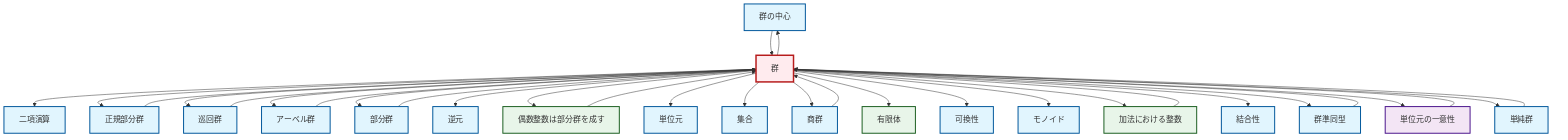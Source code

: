 graph TD
    classDef definition fill:#e1f5fe,stroke:#01579b,stroke-width:2px
    classDef theorem fill:#f3e5f5,stroke:#4a148c,stroke-width:2px
    classDef axiom fill:#fff3e0,stroke:#e65100,stroke-width:2px
    classDef example fill:#e8f5e9,stroke:#1b5e20,stroke-width:2px
    classDef current fill:#ffebee,stroke:#b71c1c,stroke-width:3px
    def-center-of-group["群の中心"]:::definition
    def-monoid["モノイド"]:::definition
    def-set["集合"]:::definition
    def-binary-operation["二項演算"]:::definition
    def-homomorphism["群準同型"]:::definition
    def-group["群"]:::definition
    def-simple-group["単純群"]:::definition
    ex-even-integers-subgroup["偶数整数は部分群を成す"]:::example
    def-commutativity["可換性"]:::definition
    def-quotient-group["商群"]:::definition
    ex-finite-field["有限体"]:::example
    ex-integers-addition["加法における整数"]:::example
    def-abelian-group["アーベル群"]:::definition
    def-inverse-element["逆元"]:::definition
    def-associativity["結合性"]:::definition
    def-cyclic-group["巡回群"]:::definition
    def-identity-element["単位元"]:::definition
    def-normal-subgroup["正規部分群"]:::definition
    def-subgroup["部分群"]:::definition
    thm-unique-identity["単位元の一意性"]:::theorem
    def-group --> def-binary-operation
    def-group --> def-normal-subgroup
    def-group --> def-cyclic-group
    def-group --> def-abelian-group
    def-group --> def-subgroup
    def-group --> def-inverse-element
    def-group --> ex-even-integers-subgroup
    ex-even-integers-subgroup --> def-group
    ex-integers-addition --> def-group
    def-subgroup --> def-group
    def-group --> def-identity-element
    def-group --> def-set
    def-homomorphism --> def-group
    def-cyclic-group --> def-group
    def-group --> def-quotient-group
    def-group --> ex-finite-field
    def-group --> def-commutativity
    def-normal-subgroup --> def-group
    def-simple-group --> def-group
    def-center-of-group --> def-group
    def-group --> def-monoid
    def-group --> ex-integers-addition
    def-group --> def-associativity
    def-group --> def-homomorphism
    def-group --> def-center-of-group
    def-group --> thm-unique-identity
    def-abelian-group --> def-group
    def-group --> def-simple-group
    def-quotient-group --> def-group
    thm-unique-identity --> def-group
    class def-group current